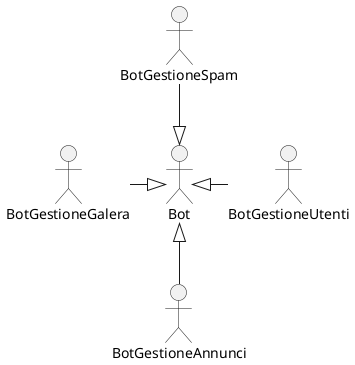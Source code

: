 @startuml

/' Attori '/
:Bot: as Bot
:BotGestioneUtenti: as BotGestioneUtenti
:BotGestioneAnnunci: as BotGestioneAnnunci
:BotGestioneSpam: as BotGestioneSpam
:BotGestioneGalera: as BotGestioneGalera

/' Casi d'Uso '/
/' Relazioni '/
BotGestioneUtenti -left-|> Bot
BotGestioneAnnunci -up-|> Bot
BotGestioneGalera -right-|> Bot
BotGestioneSpam -down-|> Bot

@enduml
